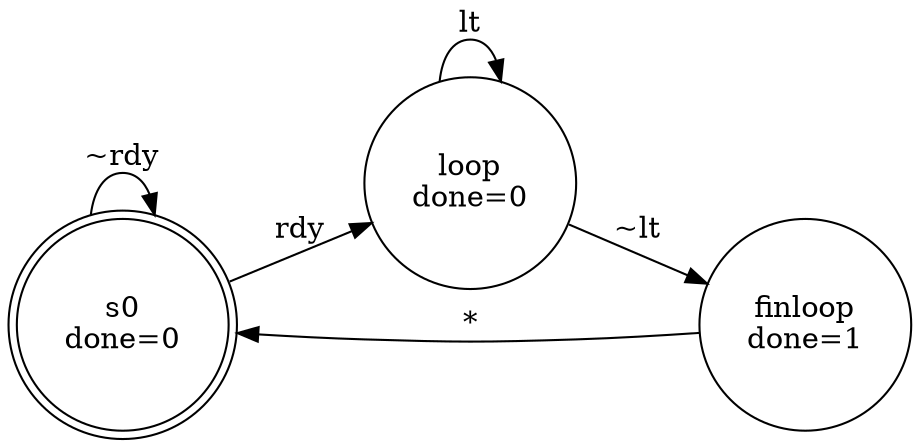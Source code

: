 # http://www.graphviz.org/content/cluster

digraph finite_state_machine_22 {
  
  rankdir=LR;
  size="8,5"
  

  inputs="lt,rdy";
  outputs="done";
  states="s0,loop,finloop";
  
  node [shape=doublecircle] s0;
  
  node [shape=circle];
  
  s0 [label = "\N\ndone=0"];
  loop [label = "\N\ndone=0"];
  finloop [label = "\N\ndone=1"];
  
  
  s0->s0 [label="~rdy"]
  s0->loop [label="rdy"]
  loop->loop [label="lt"]
  loop->finloop [label="~lt"]
  finloop->s0 [label="*"]
  
  
  
  
  
  
    
}
